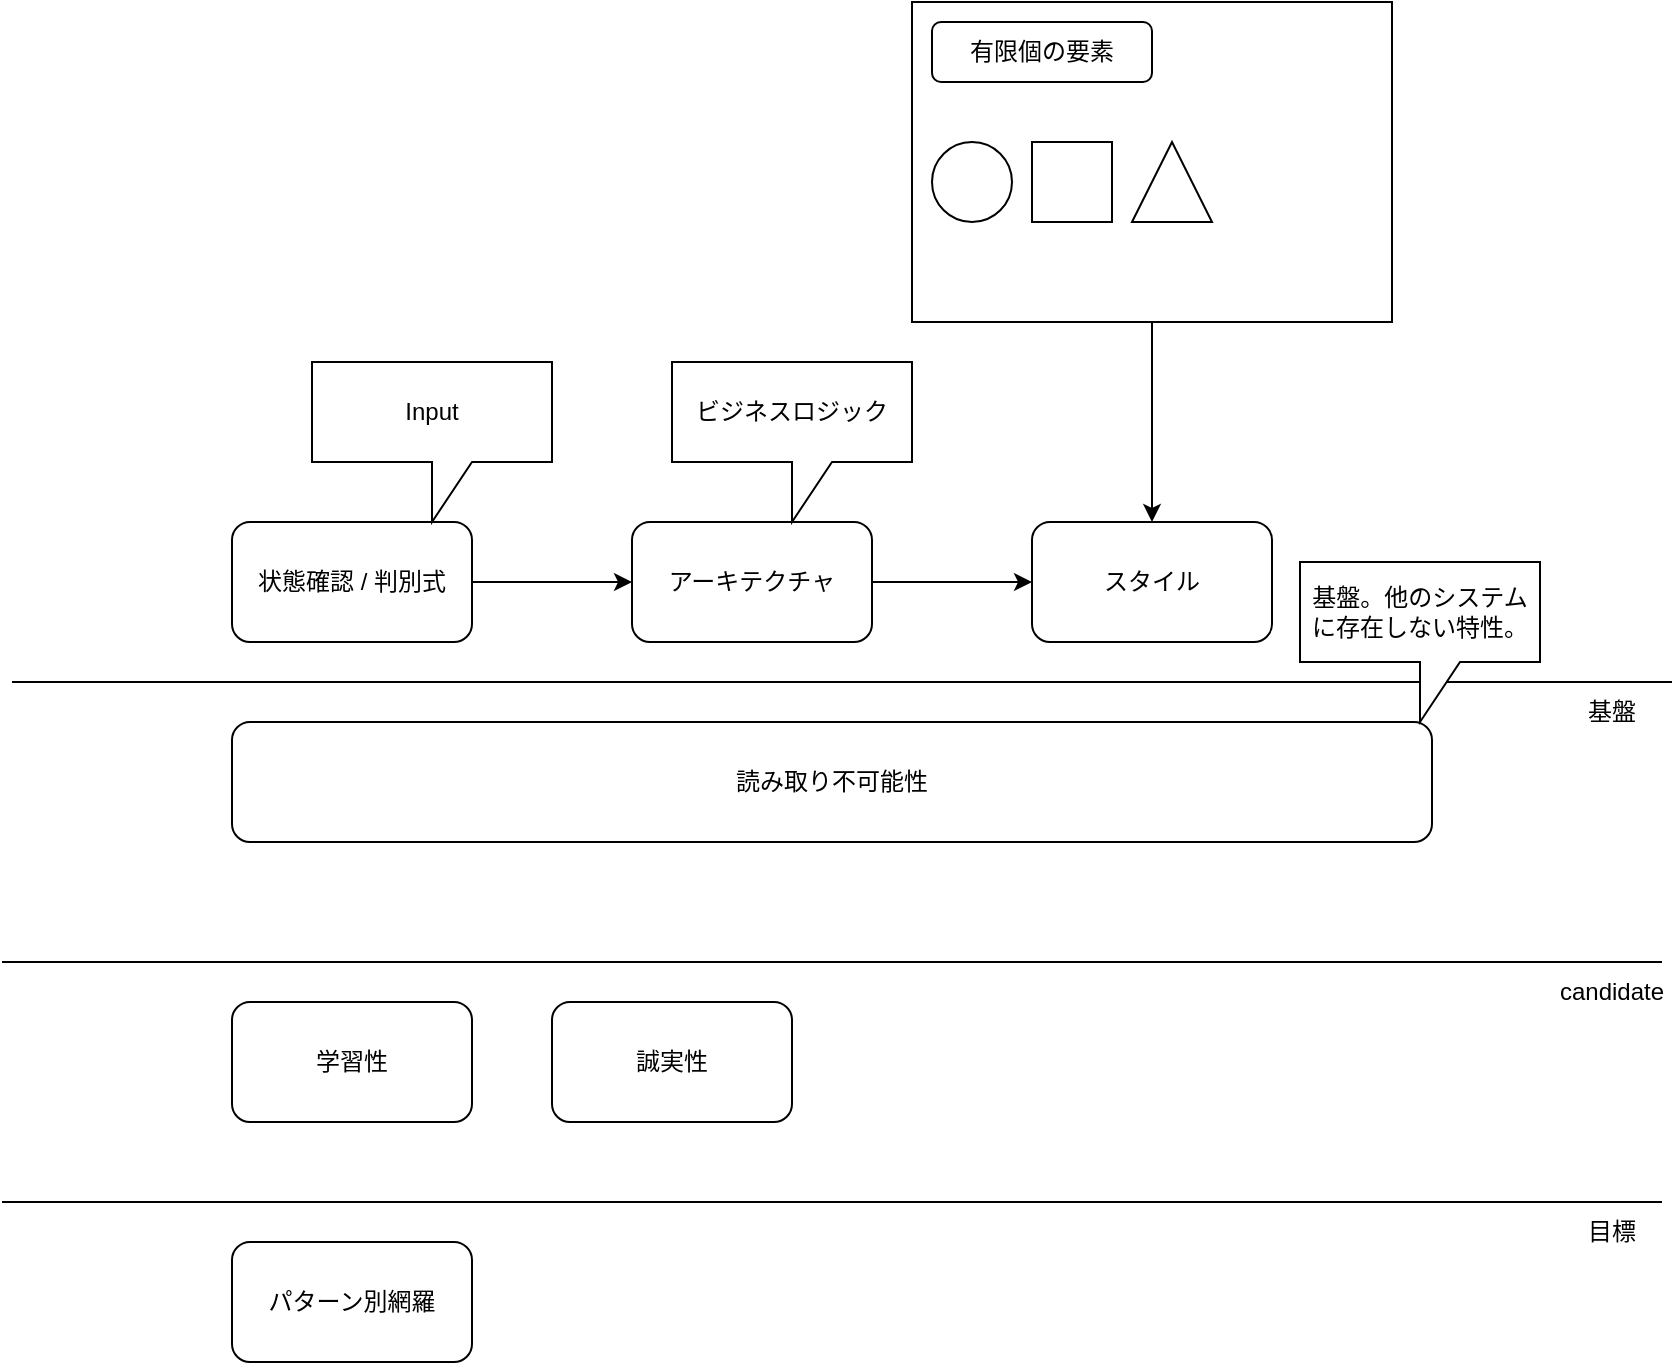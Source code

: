 <mxfile version="20.5.3" type="github">
  <diagram id="wFE0QG_FPsp0jaGvCLVb" name="Page-1">
    <mxGraphModel dx="1185" dy="621" grid="1" gridSize="10" guides="1" tooltips="1" connect="1" arrows="1" fold="1" page="1" pageScale="1" pageWidth="850" pageHeight="1100" math="0" shadow="0">
      <root>
        <mxCell id="0" />
        <mxCell id="1" parent="0" />
        <mxCell id="inZSbyZmvKbImGeBFs-A-2" value="読み取り不可能性" style="rounded=1;whiteSpace=wrap;html=1;" vertex="1" parent="1">
          <mxGeometry x="120" y="400" width="600" height="60" as="geometry" />
        </mxCell>
        <mxCell id="inZSbyZmvKbImGeBFs-A-3" value="" style="endArrow=none;html=1;rounded=0;" edge="1" parent="1">
          <mxGeometry width="50" height="50" relative="1" as="geometry">
            <mxPoint x="10" y="380" as="sourcePoint" />
            <mxPoint x="840" y="380" as="targetPoint" />
          </mxGeometry>
        </mxCell>
        <mxCell id="inZSbyZmvKbImGeBFs-A-7" style="edgeStyle=orthogonalEdgeStyle;rounded=0;orthogonalLoop=1;jettySize=auto;html=1;exitX=1;exitY=0.5;exitDx=0;exitDy=0;entryX=0;entryY=0.5;entryDx=0;entryDy=0;" edge="1" parent="1" source="inZSbyZmvKbImGeBFs-A-4" target="inZSbyZmvKbImGeBFs-A-5">
          <mxGeometry relative="1" as="geometry" />
        </mxCell>
        <mxCell id="inZSbyZmvKbImGeBFs-A-4" value="状態確認 / 判別式" style="rounded=1;whiteSpace=wrap;html=1;" vertex="1" parent="1">
          <mxGeometry x="120" y="300" width="120" height="60" as="geometry" />
        </mxCell>
        <mxCell id="inZSbyZmvKbImGeBFs-A-21" style="edgeStyle=orthogonalEdgeStyle;rounded=0;orthogonalLoop=1;jettySize=auto;html=1;exitX=1;exitY=0.5;exitDx=0;exitDy=0;entryX=0;entryY=0.5;entryDx=0;entryDy=0;" edge="1" parent="1" source="inZSbyZmvKbImGeBFs-A-5" target="inZSbyZmvKbImGeBFs-A-19">
          <mxGeometry relative="1" as="geometry" />
        </mxCell>
        <mxCell id="inZSbyZmvKbImGeBFs-A-5" value="アーキテクチャ" style="rounded=1;whiteSpace=wrap;html=1;" vertex="1" parent="1">
          <mxGeometry x="320" y="300" width="120" height="60" as="geometry" />
        </mxCell>
        <mxCell id="inZSbyZmvKbImGeBFs-A-6" value="基盤" style="text;html=1;strokeColor=none;fillColor=none;align=center;verticalAlign=middle;whiteSpace=wrap;rounded=0;" vertex="1" parent="1">
          <mxGeometry x="780" y="380" width="60" height="30" as="geometry" />
        </mxCell>
        <mxCell id="inZSbyZmvKbImGeBFs-A-8" value="基盤。他のシステムに存在しない特性。" style="shape=callout;whiteSpace=wrap;html=1;perimeter=calloutPerimeter;" vertex="1" parent="1">
          <mxGeometry x="654" y="320" width="120" height="80" as="geometry" />
        </mxCell>
        <mxCell id="inZSbyZmvKbImGeBFs-A-9" value="Input" style="shape=callout;whiteSpace=wrap;html=1;perimeter=calloutPerimeter;" vertex="1" parent="1">
          <mxGeometry x="160" y="220" width="120" height="80" as="geometry" />
        </mxCell>
        <mxCell id="inZSbyZmvKbImGeBFs-A-10" value="ビジネスロジック" style="shape=callout;whiteSpace=wrap;html=1;perimeter=calloutPerimeter;" vertex="1" parent="1">
          <mxGeometry x="340" y="220" width="120" height="80" as="geometry" />
        </mxCell>
        <mxCell id="inZSbyZmvKbImGeBFs-A-19" value="スタイル" style="rounded=1;whiteSpace=wrap;html=1;" vertex="1" parent="1">
          <mxGeometry x="520" y="300" width="120" height="60" as="geometry" />
        </mxCell>
        <mxCell id="inZSbyZmvKbImGeBFs-A-20" value="" style="group" vertex="1" connectable="0" parent="1">
          <mxGeometry x="460" y="40" width="240" height="160" as="geometry" />
        </mxCell>
        <mxCell id="inZSbyZmvKbImGeBFs-A-14" value="" style="rounded=0;whiteSpace=wrap;html=1;" vertex="1" parent="inZSbyZmvKbImGeBFs-A-20">
          <mxGeometry width="240" height="160" as="geometry" />
        </mxCell>
        <mxCell id="inZSbyZmvKbImGeBFs-A-11" value="有限個の要素" style="rounded=1;whiteSpace=wrap;html=1;" vertex="1" parent="inZSbyZmvKbImGeBFs-A-20">
          <mxGeometry x="10" y="10" width="110" height="30" as="geometry" />
        </mxCell>
        <mxCell id="inZSbyZmvKbImGeBFs-A-15" value="" style="ellipse;whiteSpace=wrap;html=1;aspect=fixed;" vertex="1" parent="inZSbyZmvKbImGeBFs-A-20">
          <mxGeometry x="10" y="70" width="40" height="40" as="geometry" />
        </mxCell>
        <mxCell id="inZSbyZmvKbImGeBFs-A-16" value="" style="rounded=0;whiteSpace=wrap;html=1;" vertex="1" parent="inZSbyZmvKbImGeBFs-A-20">
          <mxGeometry x="60" y="70" width="40" height="40" as="geometry" />
        </mxCell>
        <mxCell id="inZSbyZmvKbImGeBFs-A-17" value="" style="triangle;whiteSpace=wrap;html=1;rotation=-90;" vertex="1" parent="inZSbyZmvKbImGeBFs-A-20">
          <mxGeometry x="110" y="70" width="40" height="40" as="geometry" />
        </mxCell>
        <mxCell id="inZSbyZmvKbImGeBFs-A-22" style="edgeStyle=orthogonalEdgeStyle;rounded=0;orthogonalLoop=1;jettySize=auto;html=1;exitX=0.5;exitY=1;exitDx=0;exitDy=0;entryX=0.5;entryY=0;entryDx=0;entryDy=0;" edge="1" parent="1" source="inZSbyZmvKbImGeBFs-A-14" target="inZSbyZmvKbImGeBFs-A-19">
          <mxGeometry relative="1" as="geometry" />
        </mxCell>
        <mxCell id="inZSbyZmvKbImGeBFs-A-23" value="学習性" style="rounded=1;whiteSpace=wrap;html=1;" vertex="1" parent="1">
          <mxGeometry x="120" y="540" width="120" height="60" as="geometry" />
        </mxCell>
        <mxCell id="inZSbyZmvKbImGeBFs-A-24" value="" style="endArrow=none;html=1;rounded=0;" edge="1" parent="1">
          <mxGeometry width="50" height="50" relative="1" as="geometry">
            <mxPoint x="5" y="520" as="sourcePoint" />
            <mxPoint x="835" y="520" as="targetPoint" />
          </mxGeometry>
        </mxCell>
        <mxCell id="inZSbyZmvKbImGeBFs-A-25" value="candidate" style="text;html=1;strokeColor=none;fillColor=none;align=center;verticalAlign=middle;whiteSpace=wrap;rounded=0;" vertex="1" parent="1">
          <mxGeometry x="780" y="520" width="60" height="30" as="geometry" />
        </mxCell>
        <mxCell id="inZSbyZmvKbImGeBFs-A-26" value="誠実性" style="rounded=1;whiteSpace=wrap;html=1;" vertex="1" parent="1">
          <mxGeometry x="280" y="540" width="120" height="60" as="geometry" />
        </mxCell>
        <mxCell id="inZSbyZmvKbImGeBFs-A-28" value="" style="endArrow=none;html=1;rounded=0;" edge="1" parent="1">
          <mxGeometry width="50" height="50" relative="1" as="geometry">
            <mxPoint x="5" y="640" as="sourcePoint" />
            <mxPoint x="835" y="640" as="targetPoint" />
          </mxGeometry>
        </mxCell>
        <mxCell id="inZSbyZmvKbImGeBFs-A-29" value="目標" style="text;html=1;strokeColor=none;fillColor=none;align=center;verticalAlign=middle;whiteSpace=wrap;rounded=0;" vertex="1" parent="1">
          <mxGeometry x="780" y="640" width="60" height="30" as="geometry" />
        </mxCell>
        <mxCell id="inZSbyZmvKbImGeBFs-A-30" value="パターン別網羅" style="rounded=1;whiteSpace=wrap;html=1;" vertex="1" parent="1">
          <mxGeometry x="120" y="660" width="120" height="60" as="geometry" />
        </mxCell>
      </root>
    </mxGraphModel>
  </diagram>
</mxfile>

